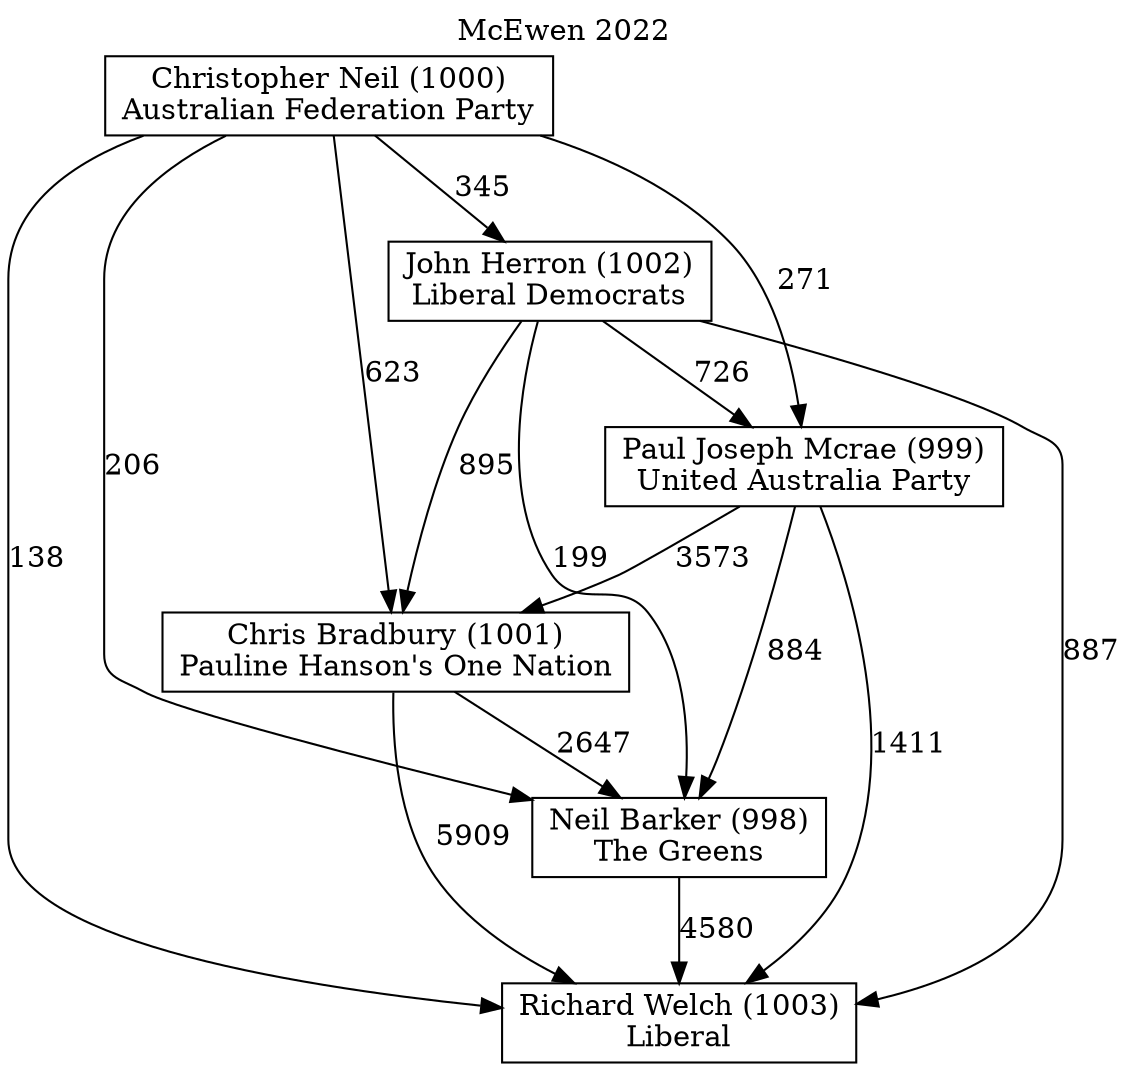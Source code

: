 // House preference flow
digraph "Richard Welch (1003)_McEwen_2022" {
	graph [label="McEwen 2022" labelloc=t mclimit=2]
	node [shape=box]
	"Richard Welch (1003)" [label="Richard Welch (1003)
Liberal"]
	"Neil Barker (998)" [label="Neil Barker (998)
The Greens"]
	"Chris Bradbury (1001)" [label="Chris Bradbury (1001)
Pauline Hanson's One Nation"]
	"Paul Joseph Mcrae (999)" [label="Paul Joseph Mcrae (999)
United Australia Party"]
	"John Herron (1002)" [label="John Herron (1002)
Liberal Democrats"]
	"Christopher Neil (1000)" [label="Christopher Neil (1000)
Australian Federation Party"]
	"Neil Barker (998)" -> "Richard Welch (1003)" [label=4580]
	"Chris Bradbury (1001)" -> "Neil Barker (998)" [label=2647]
	"Paul Joseph Mcrae (999)" -> "Chris Bradbury (1001)" [label=3573]
	"John Herron (1002)" -> "Paul Joseph Mcrae (999)" [label=726]
	"Christopher Neil (1000)" -> "John Herron (1002)" [label=345]
	"Chris Bradbury (1001)" -> "Richard Welch (1003)" [label=5909]
	"Paul Joseph Mcrae (999)" -> "Richard Welch (1003)" [label=1411]
	"John Herron (1002)" -> "Richard Welch (1003)" [label=887]
	"Christopher Neil (1000)" -> "Richard Welch (1003)" [label=138]
	"Christopher Neil (1000)" -> "Paul Joseph Mcrae (999)" [label=271]
	"John Herron (1002)" -> "Chris Bradbury (1001)" [label=895]
	"Christopher Neil (1000)" -> "Chris Bradbury (1001)" [label=623]
	"Paul Joseph Mcrae (999)" -> "Neil Barker (998)" [label=884]
	"John Herron (1002)" -> "Neil Barker (998)" [label=199]
	"Christopher Neil (1000)" -> "Neil Barker (998)" [label=206]
}
